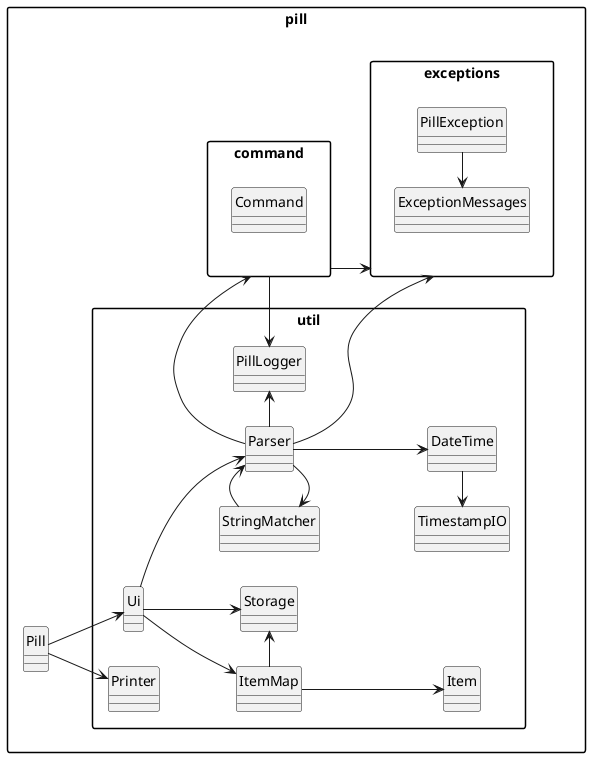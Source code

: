 ``` plantuml
@startuml

hide circle
skinparam packageStyle rectangle

left to right direction

package "pill" {
    class Pill

    package "util" {
        class Ui
        class Parser
        class StringMatcher
        class Printer
        class Storage
        class ItemMap
        class Item
        class DateTime
        class PillLogger
        class TimestampIO
    }

    package exceptions {
        class PillException
        class ExceptionMessages
    }
    package command {
        class Command
    }



    Pill --> Ui
    Pill --> Printer


    Ui --> Parser
    Ui --> ItemMap
    Ui --> Storage
    ItemMap --> Item


    Parser --> command
    Parser -up> StringMatcher
    Parser --> DateTime
    DateTime -up> TimestampIO
    StringMatcher -> Parser
    Parser -> PillLogger
    command --> exceptions
    command -> PillLogger
    Parser --> exceptions

    ItemMap -> Storage

    PillException -left> ExceptionMessages

}



@enduml
```